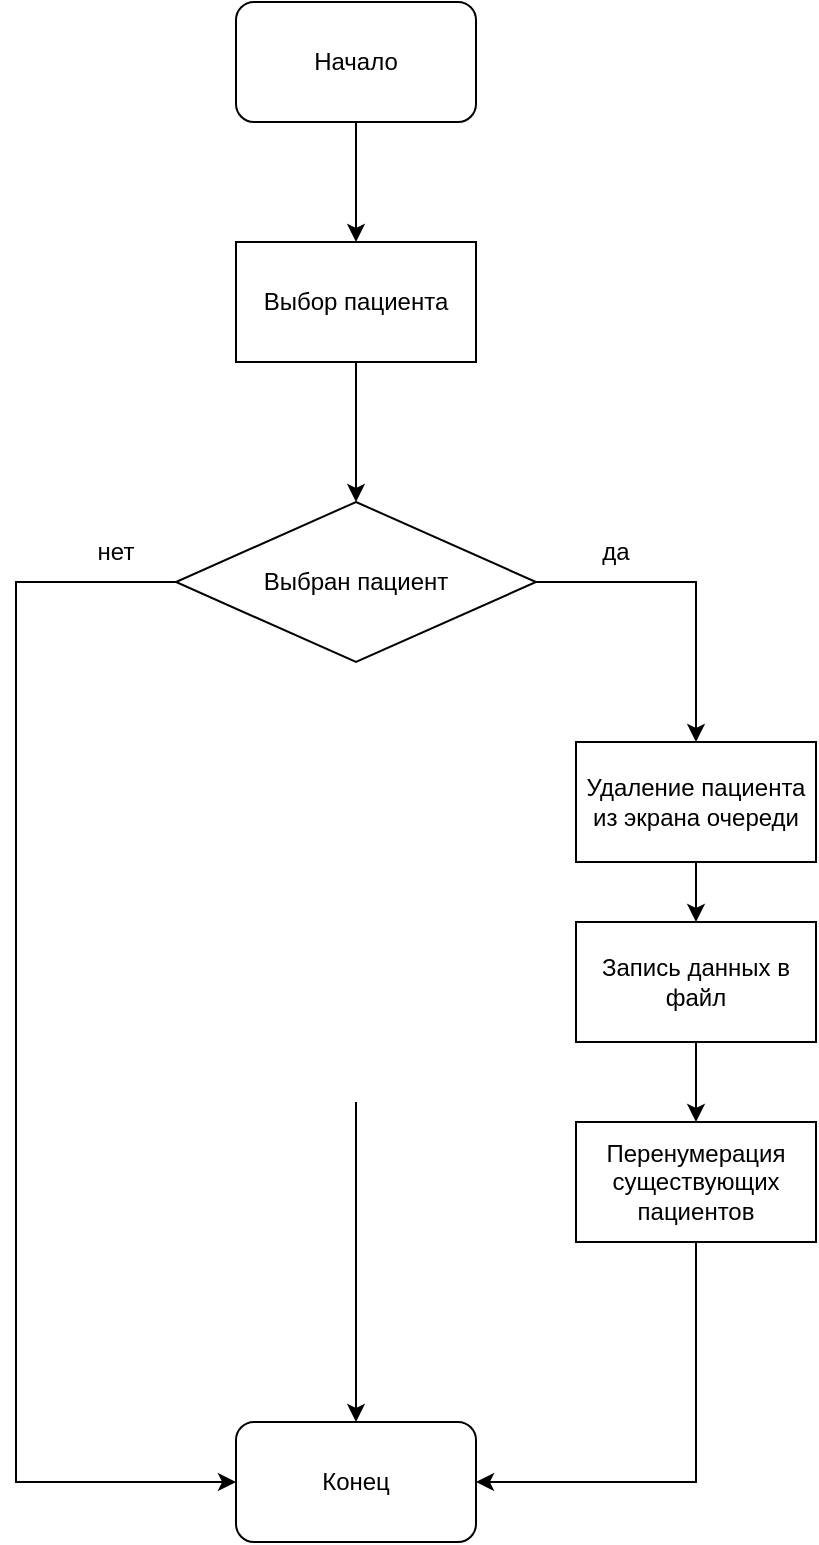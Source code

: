 <mxfile version="22.1.21" type="device">
  <diagram name="Страница — 1" id="eVp_iJxHW6G7oYAjlvX-">
    <mxGraphModel dx="2074" dy="1151" grid="1" gridSize="10" guides="1" tooltips="1" connect="1" arrows="1" fold="1" page="1" pageScale="1" pageWidth="827" pageHeight="1169" math="0" shadow="0">
      <root>
        <mxCell id="0" />
        <mxCell id="1" parent="0" />
        <mxCell id="wY5DtskKC8tCAS8B_LYQ-1" value="Начало" style="rounded=1;whiteSpace=wrap;html=1;" vertex="1" parent="1">
          <mxGeometry x="370" y="20" width="120" height="60" as="geometry" />
        </mxCell>
        <mxCell id="wY5DtskKC8tCAS8B_LYQ-2" value="" style="endArrow=classic;html=1;rounded=0;exitX=0.5;exitY=1;exitDx=0;exitDy=0;entryX=0.5;entryY=0;entryDx=0;entryDy=0;" edge="1" parent="1" source="wY5DtskKC8tCAS8B_LYQ-1" target="wY5DtskKC8tCAS8B_LYQ-3">
          <mxGeometry width="50" height="50" relative="1" as="geometry">
            <mxPoint x="390" y="510" as="sourcePoint" />
            <mxPoint x="430" y="140" as="targetPoint" />
          </mxGeometry>
        </mxCell>
        <mxCell id="wY5DtskKC8tCAS8B_LYQ-3" value="Выбор пациента" style="rounded=0;whiteSpace=wrap;html=1;" vertex="1" parent="1">
          <mxGeometry x="370" y="140" width="120" height="60" as="geometry" />
        </mxCell>
        <mxCell id="wY5DtskKC8tCAS8B_LYQ-7" value="Выбран пациент" style="rhombus;whiteSpace=wrap;html=1;rounded=0;" vertex="1" parent="1">
          <mxGeometry x="340" y="270" width="180" height="80" as="geometry" />
        </mxCell>
        <mxCell id="wY5DtskKC8tCAS8B_LYQ-9" value="" style="endArrow=classic;html=1;rounded=0;exitX=1;exitY=0.5;exitDx=0;exitDy=0;entryX=0.5;entryY=0;entryDx=0;entryDy=0;" edge="1" parent="1" source="wY5DtskKC8tCAS8B_LYQ-7">
          <mxGeometry width="50" height="50" relative="1" as="geometry">
            <mxPoint x="390" y="380" as="sourcePoint" />
            <mxPoint x="600" y="390" as="targetPoint" />
            <Array as="points">
              <mxPoint x="600" y="310" />
            </Array>
          </mxGeometry>
        </mxCell>
        <mxCell id="wY5DtskKC8tCAS8B_LYQ-16" value="" style="edgeStyle=orthogonalEdgeStyle;rounded=0;orthogonalLoop=1;jettySize=auto;html=1;entryX=1;entryY=0.5;entryDx=0;entryDy=0;exitX=0.5;exitY=1;exitDx=0;exitDy=0;" edge="1" parent="1" source="wY5DtskKC8tCAS8B_LYQ-28" target="wY5DtskKC8tCAS8B_LYQ-15">
          <mxGeometry relative="1" as="geometry">
            <mxPoint x="600" y="680" as="sourcePoint" />
            <mxPoint x="490" y="870" as="targetPoint" />
            <Array as="points">
              <mxPoint x="600" y="760" />
            </Array>
          </mxGeometry>
        </mxCell>
        <mxCell id="wY5DtskKC8tCAS8B_LYQ-27" value="" style="edgeStyle=orthogonalEdgeStyle;rounded=0;orthogonalLoop=1;jettySize=auto;html=1;" edge="1" parent="1" source="wY5DtskKC8tCAS8B_LYQ-13" target="wY5DtskKC8tCAS8B_LYQ-26">
          <mxGeometry relative="1" as="geometry" />
        </mxCell>
        <mxCell id="wY5DtskKC8tCAS8B_LYQ-13" value="Удаление пациента из экрана очереди" style="whiteSpace=wrap;html=1;" vertex="1" parent="1">
          <mxGeometry x="540" y="390" width="120" height="60" as="geometry" />
        </mxCell>
        <mxCell id="wY5DtskKC8tCAS8B_LYQ-15" value="Конец" style="rounded=1;whiteSpace=wrap;html=1;" vertex="1" parent="1">
          <mxGeometry x="370" y="730" width="120" height="60" as="geometry" />
        </mxCell>
        <mxCell id="wY5DtskKC8tCAS8B_LYQ-17" value="" style="endArrow=classic;html=1;rounded=0;exitX=0;exitY=0.5;exitDx=0;exitDy=0;entryX=0;entryY=0.5;entryDx=0;entryDy=0;" edge="1" parent="1" source="wY5DtskKC8tCAS8B_LYQ-7" target="wY5DtskKC8tCAS8B_LYQ-15">
          <mxGeometry width="50" height="50" relative="1" as="geometry">
            <mxPoint x="340" y="310" as="sourcePoint" />
            <mxPoint x="260" y="760" as="targetPoint" />
            <Array as="points">
              <mxPoint x="260" y="310" />
              <mxPoint x="260" y="760" />
            </Array>
          </mxGeometry>
        </mxCell>
        <mxCell id="wY5DtskKC8tCAS8B_LYQ-20" value="" style="endArrow=classic;html=1;rounded=0;exitX=0.5;exitY=1;exitDx=0;exitDy=0;entryX=0.5;entryY=0;entryDx=0;entryDy=0;" edge="1" parent="1" target="wY5DtskKC8tCAS8B_LYQ-15">
          <mxGeometry width="50" height="50" relative="1" as="geometry">
            <mxPoint x="430" y="570" as="sourcePoint" />
            <mxPoint x="470" y="580" as="targetPoint" />
          </mxGeometry>
        </mxCell>
        <mxCell id="wY5DtskKC8tCAS8B_LYQ-21" value="да" style="text;html=1;strokeColor=none;fillColor=none;align=center;verticalAlign=middle;whiteSpace=wrap;rounded=0;" vertex="1" parent="1">
          <mxGeometry x="530" y="280" width="60" height="30" as="geometry" />
        </mxCell>
        <mxCell id="wY5DtskKC8tCAS8B_LYQ-23" value="нет" style="text;html=1;strokeColor=none;fillColor=none;align=center;verticalAlign=middle;whiteSpace=wrap;rounded=0;" vertex="1" parent="1">
          <mxGeometry x="280" y="280" width="60" height="30" as="geometry" />
        </mxCell>
        <mxCell id="wY5DtskKC8tCAS8B_LYQ-25" value="" style="endArrow=classic;html=1;rounded=0;exitX=0.5;exitY=1;exitDx=0;exitDy=0;entryX=0.5;entryY=0;entryDx=0;entryDy=0;" edge="1" parent="1" source="wY5DtskKC8tCAS8B_LYQ-3" target="wY5DtskKC8tCAS8B_LYQ-7">
          <mxGeometry width="50" height="50" relative="1" as="geometry">
            <mxPoint x="220" y="530" as="sourcePoint" />
            <mxPoint x="270" y="480" as="targetPoint" />
          </mxGeometry>
        </mxCell>
        <mxCell id="wY5DtskKC8tCAS8B_LYQ-29" value="" style="edgeStyle=orthogonalEdgeStyle;rounded=0;orthogonalLoop=1;jettySize=auto;html=1;" edge="1" parent="1" source="wY5DtskKC8tCAS8B_LYQ-26" target="wY5DtskKC8tCAS8B_LYQ-28">
          <mxGeometry relative="1" as="geometry" />
        </mxCell>
        <mxCell id="wY5DtskKC8tCAS8B_LYQ-26" value="Запись данных в файл" style="whiteSpace=wrap;html=1;" vertex="1" parent="1">
          <mxGeometry x="540" y="480" width="120" height="60" as="geometry" />
        </mxCell>
        <mxCell id="wY5DtskKC8tCAS8B_LYQ-28" value="Перенумерация существующих пациентов" style="whiteSpace=wrap;html=1;" vertex="1" parent="1">
          <mxGeometry x="540" y="580" width="120" height="60" as="geometry" />
        </mxCell>
      </root>
    </mxGraphModel>
  </diagram>
</mxfile>
